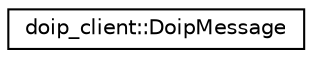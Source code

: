digraph "Graphical Class Hierarchy"
{
 // LATEX_PDF_SIZE
  edge [fontname="Helvetica",fontsize="10",labelfontname="Helvetica",labelfontsize="10"];
  node [fontname="Helvetica",fontsize="10",shape=record];
  rankdir="LR";
  Node0 [label="doip_client::DoipMessage",height=0.2,width=0.4,color="black", fillcolor="white", style="filled",URL="$classdoip__client_1_1DoipMessage.html",tooltip="Immutable class to store received doip message."];
}
